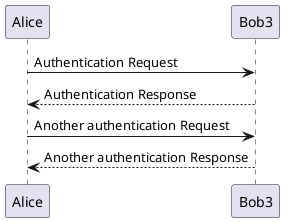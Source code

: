 @startuml
Alice -> Bob3: Authentication Request
Bob3 --> Alice: Authentication Response

Alice -> Bob3: Another authentication Request
Alice <-- Bob3: Another authentication Response
@enduml
